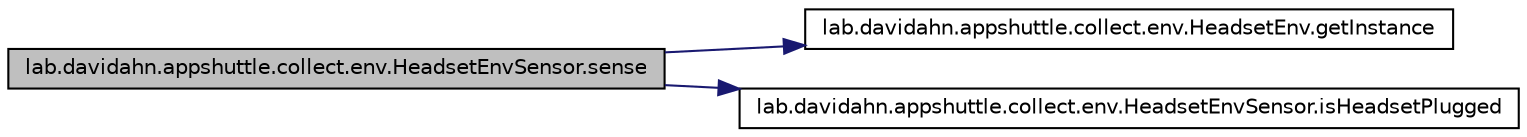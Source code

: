 digraph G
{
 // INTERACTIVE_SVG=YES
  edge [fontname="Helvetica",fontsize="10",labelfontname="Helvetica",labelfontsize="10"];
  node [fontname="Helvetica",fontsize="10",shape=record];
  rankdir="LR";
  Node1 [label="lab.davidahn.appshuttle.collect.env.HeadsetEnvSensor.sense",height=0.2,width=0.4,color="black", fillcolor="grey75", style="filled" fontcolor="black"];
  Node1 -> Node2 [color="midnightblue",fontsize="10",style="solid",fontname="Helvetica"];
  Node2 [label="lab.davidahn.appshuttle.collect.env.HeadsetEnv.getInstance",height=0.2,width=0.4,color="black", fillcolor="white", style="filled",URL="$classlab_1_1davidahn_1_1appshuttle_1_1collect_1_1env_1_1_headset_env.html#a67f024380ae7c14e7f9377691662d854"];
  Node1 -> Node3 [color="midnightblue",fontsize="10",style="solid",fontname="Helvetica"];
  Node3 [label="lab.davidahn.appshuttle.collect.env.HeadsetEnvSensor.isHeadsetPlugged",height=0.2,width=0.4,color="black", fillcolor="white", style="filled",URL="$classlab_1_1davidahn_1_1appshuttle_1_1collect_1_1env_1_1_headset_env_sensor.html#aa364da064559893418093d20dc2c20ec"];
}
